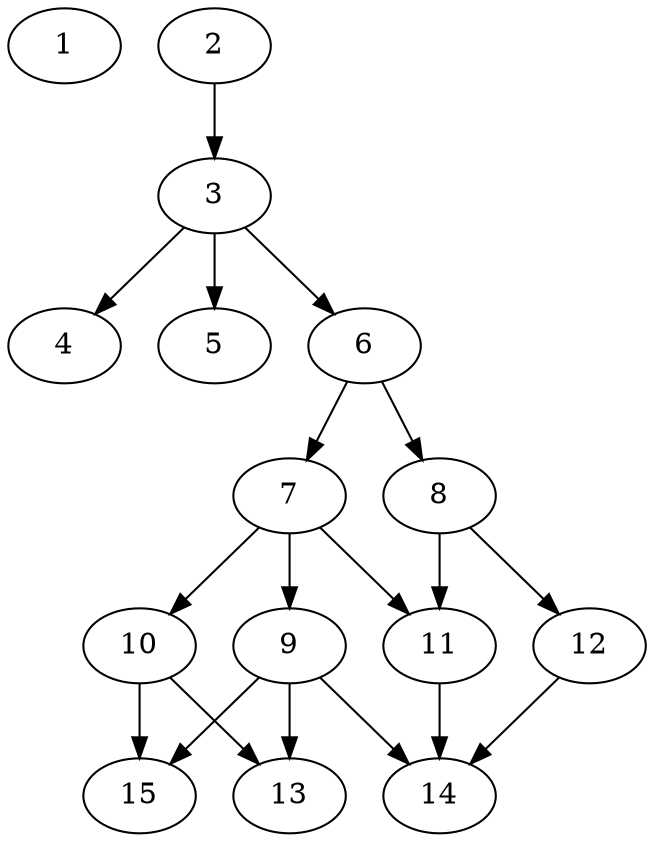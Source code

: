 // DAG automatically generated by daggen at Thu Oct  3 13:59:27 2019
// ./daggen --dot -n 15 --ccr 0.5 --fat 0.5 --regular 0.5 --density 0.6 --mindata 5242880 --maxdata 52428800 
digraph G {
  1 [size="46598144", alpha="0.19", expect_size="23299072"] 
  2 [size="64139264", alpha="0.13", expect_size="32069632"] 
  2 -> 3 [size ="32069632"]
  3 [size="78047232", alpha="0.19", expect_size="39023616"] 
  3 -> 4 [size ="39023616"]
  3 -> 5 [size ="39023616"]
  3 -> 6 [size ="39023616"]
  4 [size="14219264", alpha="0.17", expect_size="7109632"] 
  5 [size="95610880", alpha="0.13", expect_size="47805440"] 
  6 [size="29714432", alpha="0.17", expect_size="14857216"] 
  6 -> 7 [size ="14857216"]
  6 -> 8 [size ="14857216"]
  7 [size="20219904", alpha="0.00", expect_size="10109952"] 
  7 -> 9 [size ="10109952"]
  7 -> 10 [size ="10109952"]
  7 -> 11 [size ="10109952"]
  8 [size="74006528", alpha="0.16", expect_size="37003264"] 
  8 -> 11 [size ="37003264"]
  8 -> 12 [size ="37003264"]
  9 [size="24344576", alpha="0.18", expect_size="12172288"] 
  9 -> 13 [size ="12172288"]
  9 -> 14 [size ="12172288"]
  9 -> 15 [size ="12172288"]
  10 [size="88768512", alpha="0.16", expect_size="44384256"] 
  10 -> 13 [size ="44384256"]
  10 -> 15 [size ="44384256"]
  11 [size="77488128", alpha="0.07", expect_size="38744064"] 
  11 -> 14 [size ="38744064"]
  12 [size="71272448", alpha="0.17", expect_size="35636224"] 
  12 -> 14 [size ="35636224"]
  13 [size="39174144", alpha="0.17", expect_size="19587072"] 
  14 [size="34377728", alpha="0.18", expect_size="17188864"] 
  15 [size="19101696", alpha="0.17", expect_size="9550848"] 
}
